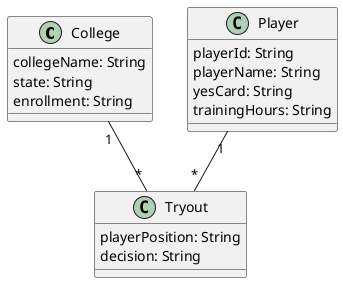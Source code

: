 @startuml "Soccer2"


class College{
  collegeName: String
  state: String
  enrollment: String
}

class Player{
  playerId: String
  playerName: String
  yesCard: String
  trainingHours: String
}

class Tryout{
  playerPosition: String
  decision: String
}



College "1" -- "*" Tryout

Player "1" -- "*" Tryout


@enduml